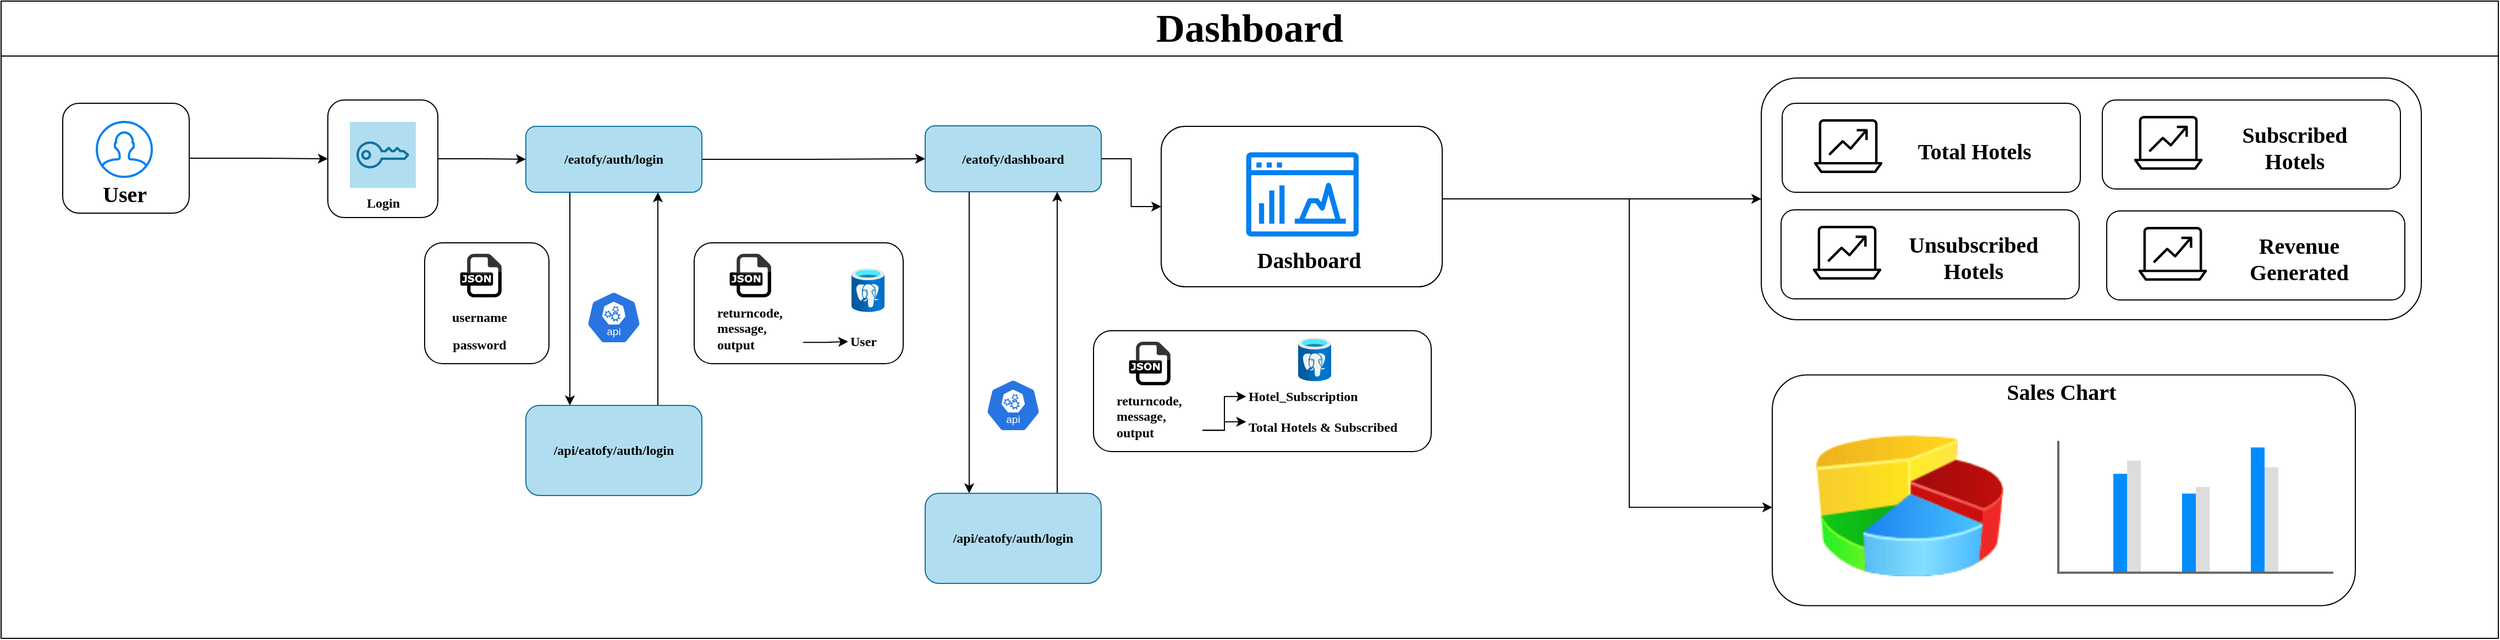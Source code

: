 <mxfile version="24.5.5" type="github">
  <diagram name="Dashboard" id="IdYxY9iABA2kAovEA9R2">
    <mxGraphModel dx="1760" dy="2120" grid="1" gridSize="10" guides="1" tooltips="1" connect="1" arrows="1" fold="1" page="1" pageScale="1" pageWidth="850" pageHeight="1100" math="0" shadow="0">
      <root>
        <mxCell id="0" />
        <mxCell id="1" parent="0" />
        <mxCell id="Y5-xW1E8yCDe6cnVddpV-73" style="edgeStyle=orthogonalEdgeStyle;rounded=0;orthogonalLoop=1;jettySize=auto;html=1;exitX=1;exitY=0.5;exitDx=0;exitDy=0;entryX=0;entryY=0.5;entryDx=0;entryDy=0;" edge="1" parent="1" source="mP2HOwmsl2Bn5Mv73xF0-36" target="Y5-xW1E8yCDe6cnVddpV-71">
          <mxGeometry relative="1" as="geometry">
            <Array as="points">
              <mxPoint x="1320" y="140" />
            </Array>
          </mxGeometry>
        </mxCell>
        <mxCell id="mP2HOwmsl2Bn5Mv73xF0-36" value="" style="rounded=1;whiteSpace=wrap;html=1;fillColor=none;" parent="1" vertex="1">
          <mxGeometry x="1064.53" y="74" width="255.47" height="146" as="geometry" />
        </mxCell>
        <mxCell id="mP2HOwmsl2Bn5Mv73xF0-14" value="&lt;div style=&quot;font-size: 36px;&quot;&gt;&lt;font face=&quot;Garamond&quot; style=&quot;font-size: 36px;&quot;&gt;&lt;b&gt;&lt;font style=&quot;font-size: 36px;&quot;&gt;Dashboard&lt;/font&gt;&lt;/b&gt;&lt;/font&gt;&lt;/div&gt;" style="swimlane;whiteSpace=wrap;html=1;movable=0;resizable=0;rotatable=0;deletable=0;editable=0;locked=1;connectable=0;startSize=50;" parent="1" vertex="1">
          <mxGeometry x="10" y="-40" width="2270" height="580" as="geometry" />
        </mxCell>
        <mxCell id="mP2HOwmsl2Bn5Mv73xF0-4" value="" style="group;fontFamily=Garamond;" parent="1" vertex="1" connectable="0">
          <mxGeometry x="66" y="53" width="115" height="102" as="geometry" />
        </mxCell>
        <mxCell id="mP2HOwmsl2Bn5Mv73xF0-3" value="" style="rounded=1;whiteSpace=wrap;html=1;fillColor=none;fontFamily=Garamond;" parent="mP2HOwmsl2Bn5Mv73xF0-4" vertex="1">
          <mxGeometry width="115" height="100" as="geometry" />
        </mxCell>
        <mxCell id="mP2HOwmsl2Bn5Mv73xF0-1" value="" style="html=1;verticalLabelPosition=bottom;align=center;labelBackgroundColor=#ffffff;verticalAlign=top;strokeWidth=2;strokeColor=#0080F0;shadow=0;dashed=0;shape=mxgraph.ios7.icons.user;fontFamily=Garamond;" parent="mP2HOwmsl2Bn5Mv73xF0-4" vertex="1">
          <mxGeometry x="31" y="17" width="50" height="50" as="geometry" />
        </mxCell>
        <mxCell id="mP2HOwmsl2Bn5Mv73xF0-2" value="&lt;b&gt;&lt;font style=&quot;font-size: 20px;&quot;&gt;User&lt;/font&gt;&lt;/b&gt;" style="text;html=1;align=center;verticalAlign=middle;resizable=0;points=[];autosize=1;strokeColor=none;fillColor=none;fontFamily=Garamond;" parent="mP2HOwmsl2Bn5Mv73xF0-4" vertex="1">
          <mxGeometry x="16" y="62" width="80" height="40" as="geometry" />
        </mxCell>
        <mxCell id="mP2HOwmsl2Bn5Mv73xF0-24" style="edgeStyle=orthogonalEdgeStyle;rounded=0;orthogonalLoop=1;jettySize=auto;html=1;exitX=0.25;exitY=1;exitDx=0;exitDy=0;entryX=0.25;entryY=0;entryDx=0;entryDy=0;" parent="1" source="mP2HOwmsl2Bn5Mv73xF0-5" target="mP2HOwmsl2Bn5Mv73xF0-15" edge="1">
          <mxGeometry relative="1" as="geometry" />
        </mxCell>
        <mxCell id="Y5-xW1E8yCDe6cnVddpV-2" style="edgeStyle=orthogonalEdgeStyle;rounded=0;orthogonalLoop=1;jettySize=auto;html=1;exitX=1;exitY=0.5;exitDx=0;exitDy=0;entryX=0;entryY=0.5;entryDx=0;entryDy=0;" edge="1" parent="1" source="mP2HOwmsl2Bn5Mv73xF0-5" target="Y5-xW1E8yCDe6cnVddpV-1">
          <mxGeometry relative="1" as="geometry" />
        </mxCell>
        <mxCell id="mP2HOwmsl2Bn5Mv73xF0-5" value="&lt;b&gt;/eatofy/auth/login&lt;/b&gt;" style="rounded=1;whiteSpace=wrap;html=1;fillColor=#b1ddf0;strokeColor=#10739e;fontFamily=Garamond;" parent="1" vertex="1">
          <mxGeometry x="487" y="74" width="160" height="60" as="geometry" />
        </mxCell>
        <mxCell id="mP2HOwmsl2Bn5Mv73xF0-10" value="" style="group;fontFamily=Garamond;" parent="1" vertex="1" connectable="0">
          <mxGeometry x="307" y="50" width="100" height="107" as="geometry" />
        </mxCell>
        <mxCell id="mP2HOwmsl2Bn5Mv73xF0-7" value="&lt;b&gt;Login&lt;/b&gt;" style="sketch=0;outlineConnect=0;strokeColor=#10739e;fillColor=#b1ddf0;dashed=0;verticalLabelPosition=bottom;verticalAlign=top;align=center;html=1;fontSize=12;fontStyle=0;aspect=fixed;shape=mxgraph.aws4.resourceIcon;resIcon=mxgraph.aws4.addon;fontFamily=Garamond;" parent="mP2HOwmsl2Bn5Mv73xF0-10" vertex="1">
          <mxGeometry x="20" y="20" width="60" height="60" as="geometry" />
        </mxCell>
        <mxCell id="mP2HOwmsl2Bn5Mv73xF0-9" value="" style="rounded=1;whiteSpace=wrap;html=1;fillColor=none;fontFamily=Garamond;" parent="mP2HOwmsl2Bn5Mv73xF0-10" vertex="1">
          <mxGeometry width="100" height="107" as="geometry" />
        </mxCell>
        <mxCell id="mP2HOwmsl2Bn5Mv73xF0-12" style="edgeStyle=orthogonalEdgeStyle;rounded=0;orthogonalLoop=1;jettySize=auto;html=1;exitX=1;exitY=0.5;exitDx=0;exitDy=0;fontFamily=Garamond;" parent="1" source="mP2HOwmsl2Bn5Mv73xF0-3" target="mP2HOwmsl2Bn5Mv73xF0-9" edge="1">
          <mxGeometry relative="1" as="geometry" />
        </mxCell>
        <mxCell id="mP2HOwmsl2Bn5Mv73xF0-13" style="edgeStyle=orthogonalEdgeStyle;rounded=0;orthogonalLoop=1;jettySize=auto;html=1;exitX=1;exitY=0.5;exitDx=0;exitDy=0;entryX=0;entryY=0.5;entryDx=0;entryDy=0;fontFamily=Garamond;" parent="1" source="mP2HOwmsl2Bn5Mv73xF0-9" target="mP2HOwmsl2Bn5Mv73xF0-5" edge="1">
          <mxGeometry relative="1" as="geometry" />
        </mxCell>
        <mxCell id="mP2HOwmsl2Bn5Mv73xF0-25" style="edgeStyle=orthogonalEdgeStyle;rounded=0;orthogonalLoop=1;jettySize=auto;html=1;exitX=0.75;exitY=0;exitDx=0;exitDy=0;entryX=0.75;entryY=1;entryDx=0;entryDy=0;" parent="1" source="mP2HOwmsl2Bn5Mv73xF0-15" target="mP2HOwmsl2Bn5Mv73xF0-5" edge="1">
          <mxGeometry relative="1" as="geometry" />
        </mxCell>
        <mxCell id="mP2HOwmsl2Bn5Mv73xF0-15" value="&lt;b&gt;/api/eatofy/auth/login&lt;/b&gt;" style="rounded=1;whiteSpace=wrap;html=1;fillColor=#b1ddf0;strokeColor=#10739e;fontFamily=Garamond;" parent="1" vertex="1">
          <mxGeometry x="487" y="328" width="160" height="82" as="geometry" />
        </mxCell>
        <mxCell id="mP2HOwmsl2Bn5Mv73xF0-23" value="" style="group" parent="1" vertex="1" connectable="0">
          <mxGeometry x="395" y="180" width="113" height="110" as="geometry" />
        </mxCell>
        <mxCell id="mP2HOwmsl2Bn5Mv73xF0-19" value="" style="rounded=1;whiteSpace=wrap;html=1;fillColor=none;" parent="mP2HOwmsl2Bn5Mv73xF0-23" vertex="1">
          <mxGeometry width="113" height="110" as="geometry" />
        </mxCell>
        <mxCell id="mP2HOwmsl2Bn5Mv73xF0-18" value="" style="dashed=0;outlineConnect=0;html=1;align=center;labelPosition=center;verticalLabelPosition=bottom;verticalAlign=top;shape=mxgraph.webicons.json;gradientColor=none;strokeColor=none;fillColor=none;" parent="mP2HOwmsl2Bn5Mv73xF0-23" vertex="1">
          <mxGeometry x="24" y="3" width="55" height="53" as="geometry" />
        </mxCell>
        <mxCell id="mP2HOwmsl2Bn5Mv73xF0-21" value="&lt;font face=&quot;Garamond&quot;&gt;&lt;b&gt;u&lt;/b&gt;&lt;/font&gt;&lt;b&gt;&lt;font face=&quot;Garamond&quot;&gt;sername&lt;br&gt;&lt;/font&gt;&lt;/b&gt;" style="text;html=1;align=center;verticalAlign=middle;whiteSpace=wrap;rounded=0;" parent="mP2HOwmsl2Bn5Mv73xF0-23" vertex="1">
          <mxGeometry x="20" y="53.25" width="60" height="30" as="geometry" />
        </mxCell>
        <mxCell id="mP2HOwmsl2Bn5Mv73xF0-22" value="&lt;font face=&quot;Garamond&quot;&gt;&lt;b&gt;password&lt;/b&gt;&lt;/font&gt;" style="text;html=1;align=center;verticalAlign=middle;whiteSpace=wrap;rounded=0;" parent="mP2HOwmsl2Bn5Mv73xF0-23" vertex="1">
          <mxGeometry x="20" y="78" width="60" height="30" as="geometry" />
        </mxCell>
        <mxCell id="mP2HOwmsl2Bn5Mv73xF0-27" value="" style="rounded=1;whiteSpace=wrap;html=1;fillColor=none;" parent="1" vertex="1">
          <mxGeometry x="640" y="180" width="190" height="110" as="geometry" />
        </mxCell>
        <mxCell id="mP2HOwmsl2Bn5Mv73xF0-28" value="" style="dashed=0;outlineConnect=0;html=1;align=center;labelPosition=center;verticalLabelPosition=bottom;verticalAlign=top;shape=mxgraph.webicons.json;gradientColor=none;strokeColor=none;fillColor=none;" parent="1" vertex="1">
          <mxGeometry x="664" y="183" width="55" height="53" as="geometry" />
        </mxCell>
        <mxCell id="mP2HOwmsl2Bn5Mv73xF0-34" style="edgeStyle=orthogonalEdgeStyle;rounded=0;orthogonalLoop=1;jettySize=auto;html=1;exitX=1;exitY=0.75;exitDx=0;exitDy=0;entryX=0;entryY=0.5;entryDx=0;entryDy=0;" parent="1" source="mP2HOwmsl2Bn5Mv73xF0-29" target="mP2HOwmsl2Bn5Mv73xF0-33" edge="1">
          <mxGeometry relative="1" as="geometry" />
        </mxCell>
        <mxCell id="mP2HOwmsl2Bn5Mv73xF0-29" value="&lt;div align=&quot;left&quot;&gt;&lt;font face=&quot;Garamond&quot;&gt;&lt;b&gt;returncode,&lt;/b&gt;&lt;/font&gt;&lt;/div&gt;&lt;div align=&quot;left&quot;&gt;&lt;font face=&quot;Garamond&quot;&gt;&lt;b&gt;message,&lt;/b&gt;&lt;/font&gt;&lt;/div&gt;&lt;div align=&quot;left&quot;&gt;&lt;font face=&quot;Garamond&quot;&gt;&lt;b&gt;output&lt;br&gt;&lt;/b&gt;&lt;/font&gt;&lt;/div&gt;" style="text;html=1;align=left;verticalAlign=middle;whiteSpace=wrap;rounded=0;" parent="1" vertex="1">
          <mxGeometry x="659" y="233.25" width="80" height="49.75" as="geometry" />
        </mxCell>
        <mxCell id="mP2HOwmsl2Bn5Mv73xF0-32" value="" style="image;aspect=fixed;html=1;points=[];align=center;fontSize=12;image=img/lib/azure2/databases/Azure_Database_PostgreSQL_Server.svg;imageBorder=none;" parent="1" vertex="1">
          <mxGeometry x="783" y="203" width="30" height="40" as="geometry" />
        </mxCell>
        <mxCell id="mP2HOwmsl2Bn5Mv73xF0-33" value="&lt;b&gt;&lt;font face=&quot;Garamond&quot;&gt;User&lt;br&gt;&lt;/font&gt;&lt;/b&gt;" style="text;html=1;align=left;verticalAlign=middle;whiteSpace=wrap;rounded=0;" parent="1" vertex="1">
          <mxGeometry x="780" y="260" width="41" height="19.75" as="geometry" />
        </mxCell>
        <mxCell id="Y5-xW1E8yCDe6cnVddpV-82" style="edgeStyle=orthogonalEdgeStyle;rounded=0;orthogonalLoop=1;jettySize=auto;html=1;exitX=0.25;exitY=1;exitDx=0;exitDy=0;entryX=0.25;entryY=0;entryDx=0;entryDy=0;" edge="1" parent="1" source="Y5-xW1E8yCDe6cnVddpV-1" target="Y5-xW1E8yCDe6cnVddpV-74">
          <mxGeometry relative="1" as="geometry" />
        </mxCell>
        <mxCell id="Y5-xW1E8yCDe6cnVddpV-88" style="edgeStyle=orthogonalEdgeStyle;rounded=0;orthogonalLoop=1;jettySize=auto;html=1;exitX=1;exitY=0.5;exitDx=0;exitDy=0;" edge="1" parent="1" source="Y5-xW1E8yCDe6cnVddpV-1" target="mP2HOwmsl2Bn5Mv73xF0-36">
          <mxGeometry relative="1" as="geometry" />
        </mxCell>
        <mxCell id="Y5-xW1E8yCDe6cnVddpV-1" value="&lt;b&gt;/eatofy/dashboard&lt;/b&gt;" style="rounded=1;whiteSpace=wrap;html=1;fillColor=#b1ddf0;strokeColor=#10739e;fontFamily=Garamond;" vertex="1" parent="1">
          <mxGeometry x="850" y="73.5" width="160" height="60" as="geometry" />
        </mxCell>
        <mxCell id="Y5-xW1E8yCDe6cnVddpV-32" value="" style="group" vertex="1" connectable="0" parent="1">
          <mxGeometry x="1620" y="300" width="530" height="210.25" as="geometry" />
        </mxCell>
        <mxCell id="Y5-xW1E8yCDe6cnVddpV-31" value="" style="rounded=1;whiteSpace=wrap;html=1;fillColor=none;" vertex="1" parent="Y5-xW1E8yCDe6cnVddpV-32">
          <mxGeometry y="0.25" width="530" height="210" as="geometry" />
        </mxCell>
        <mxCell id="Y5-xW1E8yCDe6cnVddpV-4" value="" style="image;html=1;image=img/lib/clip_art/finance/Pie_Chart_128x128.png" vertex="1" parent="Y5-xW1E8yCDe6cnVddpV-32">
          <mxGeometry x="40" y="48.25" width="170" height="142" as="geometry" />
        </mxCell>
        <mxCell id="Y5-xW1E8yCDe6cnVddpV-6" value="&lt;font face=&quot;Garamond&quot; style=&quot;font-size: 20px;&quot;&gt;&lt;b&gt;Sales Chart&lt;/b&gt;&lt;/font&gt;" style="text;html=1;align=center;verticalAlign=middle;whiteSpace=wrap;rounded=0;" vertex="1" parent="Y5-xW1E8yCDe6cnVddpV-32">
          <mxGeometry x="167.5" width="190" height="30.25" as="geometry" />
        </mxCell>
        <mxCell id="Y5-xW1E8yCDe6cnVddpV-7" value="" style="verticalLabelPosition=bottom;shadow=0;dashed=0;align=center;html=1;verticalAlign=top;strokeWidth=1;shape=mxgraph.mockup.graphics.columnChart;strokeColor2=none;strokeColor3=#666666;fillColor2=#008cff;fillColor3=#dddddd;fillColor=none;strokeColor=none;" vertex="1" parent="Y5-xW1E8yCDe6cnVddpV-32">
          <mxGeometry x="260" y="60.25" width="250" height="120" as="geometry" />
        </mxCell>
        <mxCell id="Y5-xW1E8yCDe6cnVddpV-36" style="edgeStyle=orthogonalEdgeStyle;rounded=0;orthogonalLoop=1;jettySize=auto;html=1;exitX=1;exitY=0.5;exitDx=0;exitDy=0;entryX=0;entryY=0.574;entryDx=0;entryDy=0;entryPerimeter=0;" edge="1" parent="1" source="mP2HOwmsl2Bn5Mv73xF0-36" target="Y5-xW1E8yCDe6cnVddpV-31">
          <mxGeometry relative="1" as="geometry">
            <Array as="points">
              <mxPoint x="1320" y="140" />
              <mxPoint x="1490" y="140" />
              <mxPoint x="1490" y="421" />
            </Array>
          </mxGeometry>
        </mxCell>
        <mxCell id="Y5-xW1E8yCDe6cnVddpV-37" value="" style="aspect=fixed;sketch=0;html=1;dashed=0;whitespace=wrap;verticalLabelPosition=bottom;verticalAlign=top;fillColor=#2875E2;strokeColor=#ffffff;points=[[0.005,0.63,0],[0.1,0.2,0],[0.9,0.2,0],[0.5,0,0],[0.995,0.63,0],[0.72,0.99,0],[0.5,1,0],[0.28,0.99,0]];shape=mxgraph.kubernetes.icon2;kubernetesLabel=1;prIcon=api" vertex="1" parent="1">
          <mxGeometry x="542" y="224" width="50" height="48" as="geometry" />
        </mxCell>
        <mxCell id="mP2HOwmsl2Bn5Mv73xF0-35" value="" style="sketch=0;outlineConnect=0;fontColor=#232F3E;gradientColor=none;fillColor=#0080F0;strokeColor=none;dashed=0;verticalLabelPosition=bottom;verticalAlign=top;align=center;html=1;fontSize=12;fontStyle=0;aspect=fixed;pointerEvents=1;shape=mxgraph.aws4.opensearch_dashboards;" parent="1" vertex="1">
          <mxGeometry x="1141.766" y="97.252" width="102.227" height="77.326" as="geometry" />
        </mxCell>
        <mxCell id="mP2HOwmsl2Bn5Mv73xF0-37" value="&lt;font style=&quot;font-size: 20px;&quot; face=&quot;Garamond&quot;&gt;&lt;b&gt;Dashboard&lt;/b&gt;&lt;/font&gt;" style="text;html=1;align=center;verticalAlign=middle;whiteSpace=wrap;rounded=0;" parent="1" vertex="1">
          <mxGeometry x="1136.913" y="181.067" width="123.877" height="27.037" as="geometry" />
        </mxCell>
        <mxCell id="Y5-xW1E8yCDe6cnVddpV-72" value="" style="group" vertex="1" connectable="0" parent="1">
          <mxGeometry x="1610" y="30" width="600" height="220" as="geometry" />
        </mxCell>
        <mxCell id="Y5-xW1E8yCDe6cnVddpV-71" value="" style="rounded=1;whiteSpace=wrap;html=1;fillColor=none;" vertex="1" parent="Y5-xW1E8yCDe6cnVddpV-72">
          <mxGeometry width="600" height="220" as="geometry" />
        </mxCell>
        <mxCell id="Y5-xW1E8yCDe6cnVddpV-12" value="" style="rounded=1;whiteSpace=wrap;html=1;fillColor=none;container=0;" vertex="1" parent="Y5-xW1E8yCDe6cnVddpV-72">
          <mxGeometry x="19" y="23" width="271" height="81" as="geometry" />
        </mxCell>
        <mxCell id="Y5-xW1E8yCDe6cnVddpV-9" value="" style="sketch=0;points=[[0,0,0],[0.25,0,0],[0.5,0,0],[0.75,0,0],[1,0,0],[0,1,0],[0.25,1,0],[0.5,1,0],[0.75,1,0],[1,1,0],[0,0.25,0],[0,0.5,0],[0,0.75,0],[1,0.25,0],[1,0.5,0],[1,0.75,0]];outlineConnect=0;fillColor=none;dashed=0;verticalLabelPosition=bottom;verticalAlign=top;align=center;html=1;fontSize=12;fontStyle=0;aspect=fixed;shape=mxgraph.aws4.resourceIcon;resIcon=mxgraph.aws4.analytics;container=0;" vertex="1" parent="Y5-xW1E8yCDe6cnVddpV-72">
          <mxGeometry x="40" y="23" width="78" height="78" as="geometry" />
        </mxCell>
        <mxCell id="Y5-xW1E8yCDe6cnVddpV-10" value="&lt;font face=&quot;Garamond&quot;&gt;&lt;b style=&quot;font-size: 20px;&quot;&gt;&lt;font style=&quot;font-size: 20px;&quot;&gt;Total Hotels&lt;/font&gt;&lt;br&gt;&lt;/b&gt;&lt;/font&gt;" style="text;html=1;align=center;verticalAlign=middle;whiteSpace=wrap;rounded=0;container=0;" vertex="1" parent="Y5-xW1E8yCDe6cnVddpV-72">
          <mxGeometry x="118" y="47" width="152" height="37" as="geometry" />
        </mxCell>
        <mxCell id="Y5-xW1E8yCDe6cnVddpV-21" value="" style="rounded=1;whiteSpace=wrap;html=1;fillColor=none;container=0;" vertex="1" parent="Y5-xW1E8yCDe6cnVddpV-72">
          <mxGeometry x="310" y="20" width="271" height="81" as="geometry" />
        </mxCell>
        <mxCell id="Y5-xW1E8yCDe6cnVddpV-22" value="" style="sketch=0;points=[[0,0,0],[0.25,0,0],[0.5,0,0],[0.75,0,0],[1,0,0],[0,1,0],[0.25,1,0],[0.5,1,0],[0.75,1,0],[1,1,0],[0,0.25,0],[0,0.5,0],[0,0.75,0],[1,0.25,0],[1,0.5,0],[1,0.75,0]];outlineConnect=0;fillColor=none;dashed=0;verticalLabelPosition=bottom;verticalAlign=top;align=center;html=1;fontSize=12;fontStyle=0;aspect=fixed;shape=mxgraph.aws4.resourceIcon;resIcon=mxgraph.aws4.analytics;container=0;" vertex="1" parent="Y5-xW1E8yCDe6cnVddpV-72">
          <mxGeometry x="331" y="20" width="78" height="78" as="geometry" />
        </mxCell>
        <mxCell id="Y5-xW1E8yCDe6cnVddpV-23" value="&lt;font face=&quot;Garamond&quot;&gt;&lt;b style=&quot;font-size: 20px;&quot;&gt;Subscribed &lt;/b&gt;&lt;/font&gt;&lt;font face=&quot;Garamond&quot;&gt;&lt;b style=&quot;font-size: 20px;&quot;&gt;&lt;font style=&quot;font-size: 20px;&quot;&gt;Hotels&lt;/font&gt;&lt;/b&gt;&lt;/font&gt;" style="text;html=1;align=center;verticalAlign=middle;whiteSpace=wrap;rounded=0;container=0;" vertex="1" parent="Y5-xW1E8yCDe6cnVddpV-72">
          <mxGeometry x="409" y="44" width="152" height="37" as="geometry" />
        </mxCell>
        <mxCell id="Y5-xW1E8yCDe6cnVddpV-65" value="" style="rounded=1;whiteSpace=wrap;html=1;fillColor=none;container=0;" vertex="1" parent="Y5-xW1E8yCDe6cnVddpV-72">
          <mxGeometry x="18" y="120" width="271" height="81" as="geometry" />
        </mxCell>
        <mxCell id="Y5-xW1E8yCDe6cnVddpV-66" value="" style="sketch=0;points=[[0,0,0],[0.25,0,0],[0.5,0,0],[0.75,0,0],[1,0,0],[0,1,0],[0.25,1,0],[0.5,1,0],[0.75,1,0],[1,1,0],[0,0.25,0],[0,0.5,0],[0,0.75,0],[1,0.25,0],[1,0.5,0],[1,0.75,0]];outlineConnect=0;fillColor=none;dashed=0;verticalLabelPosition=bottom;verticalAlign=top;align=center;html=1;fontSize=12;fontStyle=0;aspect=fixed;shape=mxgraph.aws4.resourceIcon;resIcon=mxgraph.aws4.analytics;container=0;" vertex="1" parent="Y5-xW1E8yCDe6cnVddpV-72">
          <mxGeometry x="39" y="120" width="78" height="78" as="geometry" />
        </mxCell>
        <mxCell id="Y5-xW1E8yCDe6cnVddpV-67" value="&lt;font face=&quot;Garamond&quot;&gt;&lt;b style=&quot;font-size: 20px;&quot;&gt;Unsubscribed &lt;/b&gt;&lt;/font&gt;&lt;font face=&quot;Garamond&quot;&gt;&lt;b style=&quot;font-size: 20px;&quot;&gt;&lt;font style=&quot;font-size: 20px;&quot;&gt;Hotels&lt;/font&gt;&lt;/b&gt;&lt;/font&gt;" style="text;html=1;align=center;verticalAlign=middle;whiteSpace=wrap;rounded=0;container=0;" vertex="1" parent="Y5-xW1E8yCDe6cnVddpV-72">
          <mxGeometry x="117" y="144" width="152" height="37" as="geometry" />
        </mxCell>
        <mxCell id="Y5-xW1E8yCDe6cnVddpV-68" value="" style="rounded=1;whiteSpace=wrap;html=1;fillColor=none;container=0;" vertex="1" parent="Y5-xW1E8yCDe6cnVddpV-72">
          <mxGeometry x="314" y="121" width="271" height="81" as="geometry" />
        </mxCell>
        <mxCell id="Y5-xW1E8yCDe6cnVddpV-69" value="" style="sketch=0;points=[[0,0,0],[0.25,0,0],[0.5,0,0],[0.75,0,0],[1,0,0],[0,1,0],[0.25,1,0],[0.5,1,0],[0.75,1,0],[1,1,0],[0,0.25,0],[0,0.5,0],[0,0.75,0],[1,0.25,0],[1,0.5,0],[1,0.75,0]];outlineConnect=0;fillColor=none;dashed=0;verticalLabelPosition=bottom;verticalAlign=top;align=center;html=1;fontSize=12;fontStyle=0;aspect=fixed;shape=mxgraph.aws4.resourceIcon;resIcon=mxgraph.aws4.analytics;container=0;" vertex="1" parent="Y5-xW1E8yCDe6cnVddpV-72">
          <mxGeometry x="335" y="121" width="78" height="78" as="geometry" />
        </mxCell>
        <mxCell id="Y5-xW1E8yCDe6cnVddpV-70" value="&lt;font face=&quot;Garamond&quot;&gt;&lt;b style=&quot;font-size: 20px;&quot;&gt;Revenue Generated&lt;/b&gt;&lt;/font&gt;" style="text;html=1;align=center;verticalAlign=middle;whiteSpace=wrap;rounded=0;container=0;" vertex="1" parent="Y5-xW1E8yCDe6cnVddpV-72">
          <mxGeometry x="413" y="145" width="152" height="37" as="geometry" />
        </mxCell>
        <mxCell id="Y5-xW1E8yCDe6cnVddpV-84" style="edgeStyle=orthogonalEdgeStyle;rounded=0;orthogonalLoop=1;jettySize=auto;html=1;exitX=0.75;exitY=0;exitDx=0;exitDy=0;entryX=0.75;entryY=1;entryDx=0;entryDy=0;" edge="1" parent="1" source="Y5-xW1E8yCDe6cnVddpV-74" target="Y5-xW1E8yCDe6cnVddpV-1">
          <mxGeometry relative="1" as="geometry" />
        </mxCell>
        <mxCell id="Y5-xW1E8yCDe6cnVddpV-74" value="&lt;b&gt;/api/eatofy/auth/login&lt;/b&gt;" style="rounded=1;whiteSpace=wrap;html=1;fillColor=#b1ddf0;strokeColor=#10739e;fontFamily=Garamond;" vertex="1" parent="1">
          <mxGeometry x="850" y="408" width="160" height="82" as="geometry" />
        </mxCell>
        <mxCell id="Y5-xW1E8yCDe6cnVddpV-75" value="" style="rounded=1;whiteSpace=wrap;html=1;fillColor=none;" vertex="1" parent="1">
          <mxGeometry x="1003" y="260" width="307" height="110" as="geometry" />
        </mxCell>
        <mxCell id="Y5-xW1E8yCDe6cnVddpV-76" value="" style="dashed=0;outlineConnect=0;html=1;align=center;labelPosition=center;verticalLabelPosition=bottom;verticalAlign=top;shape=mxgraph.webicons.json;gradientColor=none;strokeColor=none;fillColor=none;" vertex="1" parent="1">
          <mxGeometry x="1027" y="263" width="55" height="53" as="geometry" />
        </mxCell>
        <mxCell id="Y5-xW1E8yCDe6cnVddpV-77" style="edgeStyle=orthogonalEdgeStyle;rounded=0;orthogonalLoop=1;jettySize=auto;html=1;exitX=1;exitY=0.75;exitDx=0;exitDy=0;entryX=0;entryY=0.5;entryDx=0;entryDy=0;" edge="1" parent="1" source="Y5-xW1E8yCDe6cnVddpV-78" target="Y5-xW1E8yCDe6cnVddpV-80">
          <mxGeometry relative="1" as="geometry" />
        </mxCell>
        <mxCell id="Y5-xW1E8yCDe6cnVddpV-87" style="edgeStyle=orthogonalEdgeStyle;rounded=0;orthogonalLoop=1;jettySize=auto;html=1;exitX=1;exitY=0.75;exitDx=0;exitDy=0;entryX=0;entryY=0.25;entryDx=0;entryDy=0;" edge="1" parent="1" source="Y5-xW1E8yCDe6cnVddpV-78" target="Y5-xW1E8yCDe6cnVddpV-85">
          <mxGeometry relative="1" as="geometry" />
        </mxCell>
        <mxCell id="Y5-xW1E8yCDe6cnVddpV-78" value="&lt;div align=&quot;left&quot;&gt;&lt;font face=&quot;Garamond&quot;&gt;&lt;b&gt;returncode,&lt;/b&gt;&lt;/font&gt;&lt;/div&gt;&lt;div align=&quot;left&quot;&gt;&lt;font face=&quot;Garamond&quot;&gt;&lt;b&gt;message,&lt;/b&gt;&lt;/font&gt;&lt;/div&gt;&lt;div align=&quot;left&quot;&gt;&lt;font face=&quot;Garamond&quot;&gt;&lt;b&gt;output&lt;br&gt;&lt;/b&gt;&lt;/font&gt;&lt;/div&gt;" style="text;html=1;align=left;verticalAlign=middle;whiteSpace=wrap;rounded=0;" vertex="1" parent="1">
          <mxGeometry x="1022" y="313.25" width="80" height="49.75" as="geometry" />
        </mxCell>
        <mxCell id="Y5-xW1E8yCDe6cnVddpV-79" value="" style="image;aspect=fixed;html=1;points=[];align=center;fontSize=12;image=img/lib/azure2/databases/Azure_Database_PostgreSQL_Server.svg;imageBorder=none;" vertex="1" parent="1">
          <mxGeometry x="1189" y="266" width="30" height="40" as="geometry" />
        </mxCell>
        <mxCell id="Y5-xW1E8yCDe6cnVddpV-80" value="&lt;font face=&quot;Garamond&quot;&gt;&lt;b&gt;Hotel_Subscription&lt;/b&gt;&lt;/font&gt;" style="text;html=1;align=left;verticalAlign=middle;whiteSpace=wrap;rounded=0;" vertex="1" parent="1">
          <mxGeometry x="1141.77" y="310" width="147" height="19.75" as="geometry" />
        </mxCell>
        <mxCell id="Y5-xW1E8yCDe6cnVddpV-81" value="" style="aspect=fixed;sketch=0;html=1;dashed=0;whitespace=wrap;verticalLabelPosition=bottom;verticalAlign=top;fillColor=#2875E2;strokeColor=#ffffff;points=[[0.005,0.63,0],[0.1,0.2,0],[0.9,0.2,0],[0.5,0,0],[0.995,0.63,0],[0.72,0.99,0],[0.5,1,0],[0.28,0.99,0]];shape=mxgraph.kubernetes.icon2;kubernetesLabel=1;prIcon=api" vertex="1" parent="1">
          <mxGeometry x="905" y="304" width="50" height="48" as="geometry" />
        </mxCell>
        <mxCell id="Y5-xW1E8yCDe6cnVddpV-85" value="&lt;font face=&quot;Garamond&quot;&gt;&lt;b&gt;Total Hotels &amp;amp; Subscribed&lt;br&gt;&lt;/b&gt;&lt;/font&gt;" style="text;html=1;align=left;verticalAlign=middle;whiteSpace=wrap;rounded=0;" vertex="1" parent="1">
          <mxGeometry x="1141.77" y="338" width="148.23" height="19.75" as="geometry" />
        </mxCell>
      </root>
    </mxGraphModel>
  </diagram>
</mxfile>
